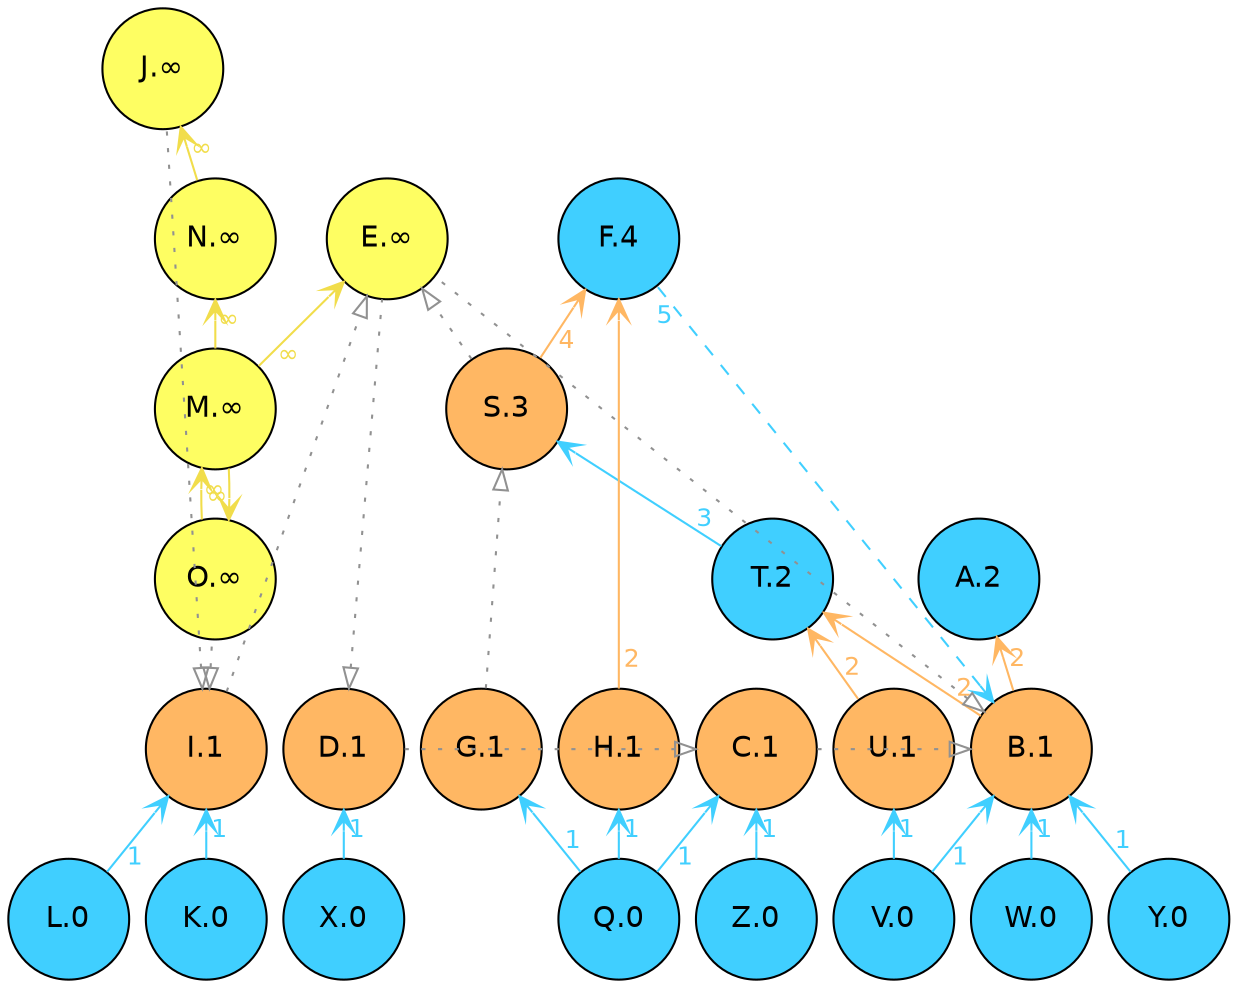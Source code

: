 digraph {
graph[layout=neato overlap=false] 
node [fontname = "helvetica"  shape=circle fixedsize=true width=0.8, height=0.8] 
  edge [fontname = "helvetica"] 
 rankdir=BT  // Node defaults can be set here if needed
    "A" [style="filled" fillcolor="#40cfff" label="A.2" fontsize=14 pos="7.3889,3.0139!"]
    "F" [style="filled" fillcolor="#40cfff" label="F.4" fontsize=14 pos="4.625,5.625!"]
    "K" [style="filled" fillcolor="#40cfff" label="K.0" fontsize=14 pos="1.4583,0.40278!"]
    "L" [style="filled" fillcolor="#40cfff" label="L.0" fontsize=14 pos="0.40278,0.40278!"]
    "Q" [style="filled" fillcolor="#40cfff" label="Q.0" fontsize=14 pos="4.625,0.40278!"]
    "T" [style="filled" fillcolor="#40cfff" label="T.2" fontsize=14 pos="5.8056,3.0139!"]
    "V" [style="filled" fillcolor="#40cfff" label="V.0" fontsize=14 pos="6.7361,0.40278!"]
    "W" [style="filled" fillcolor="#40cfff" label="W.0" fontsize=14 pos="7.7917,0.40278!"]
    "X" [style="filled" fillcolor="#40cfff" label="X.0" fontsize=14 pos="2.5139,0.40278!"]
    "Y" [style="filled" fillcolor="#40cfff" label="Y.0" fontsize=14 pos="8.8472,0.40278!"]
    "Z" [style="filled" fillcolor="#40cfff" label="Z.0" fontsize=14 pos="5.6806,0.40278!"]
    "E" [style="filled" fillcolor="#FEFE62" label="E.∞" fontsize=14 pos="2.8472,5.625!"]
    "J" [style="filled" fillcolor="#FEFE62" label="J.∞" fontsize=14 pos="1.125,6.9306!"]
    "M" [style="filled" fillcolor="#FEFE62" label="M.∞" fontsize=14 pos="1.5278,4.3194!"]
    "N" [style="filled" fillcolor="#FEFE62" label="N.∞" fontsize=14 pos="1.5278,5.625!"]
    "O" [style="filled" fillcolor="#FEFE62" label="O.∞" fontsize=14 pos="1.5278,3.0139!"]
    "B" [style="filled" fillcolor="#ffb763" label="B.1" fontsize=14 pos="7.7917,1.7083!"]
    "C" [style="filled" fillcolor="#ffb763" label="C.1" fontsize=14 pos="5.6806,1.7083!"]
    "D" [style="filled" fillcolor="#ffb763" label="D.1" fontsize=14 pos="2.5139,1.7083!"]
    "G" [style="filled" fillcolor="#ffb763" label="G.1" fontsize=14 pos="3.5694,1.7083!"]
    "H" [style="filled" fillcolor="#ffb763" label="H.1" fontsize=14 pos="4.625,1.7083!"]
    "I" [style="filled" fillcolor="#ffb763" label="I.1" fontsize=14 pos="1.4583,1.7083!"]
    "S" [style="filled" fillcolor="#ffb763" label="S.3" fontsize=14 pos="3.7639,4.3194!"]
    "U" [style="filled" fillcolor="#ffb763" label="U.1" fontsize=14 pos="6.7361,1.7083!"]
    edge[labeldistance=1.5 fontsize=12]
    "B" -> "A" [color="#ffb763" style="solid"fontcolor="#ffb763"arrowtail="vee"arrowhead="vee"taillabel="2"]
    "B" -> "T" [color="#ffb763" style="solid"fontcolor="#ffb763"arrowtail="vee"arrowhead="vee"taillabel="2"]
    "C" -> "B" [color="#919191" style="dotted"fontcolor="#919191"arrowtail="onormal"arrowhead="onormal"taillabel=""]
    "D" -> "C" [color="#919191" style="dotted"fontcolor="#919191"arrowtail="onormal"arrowhead="onormal"taillabel=""]
    "B" -> "E" [dir=back color="#919191" style= "dotted"fontcolor="#919191"arrowtail="onormal"arrowhead="onormal"headlabel=""]
    "D" -> "E" [dir=back color="#919191" style= "dotted"fontcolor="#919191"arrowtail="onormal"arrowhead="onormal"headlabel=""]
    "B" -> "F" [dir=back color="#40cfff" style= "dashed"fontcolor="#40cfff"arrowtail="vee"arrowhead="vee"headlabel="5"]
    "G" -> "S" [color="#919191" style="dotted"fontcolor="#919191"arrowtail="onormal"arrowhead="onormal"taillabel=""]
    "H" -> "F" [color="#ffb763" style="solid"fontcolor="#ffb763"arrowtail="vee"arrowhead="vee"taillabel="2"]
    "I" -> "E" [color="#919191" style="dotted"fontcolor="#919191"arrowtail="onormal"arrowhead="onormal"taillabel=""]
    "I" -> "J" [dir=back color="#919191" style= "dotted"fontcolor="#919191"arrowtail="onormal"arrowhead="onormal"headlabel=""]
    "K" -> "I" [color="#40cfff" style="solid"fontcolor="#40cfff"arrowtail="vee"arrowhead="vee"taillabel="1"]
    "L" -> "I" [color="#40cfff" style="solid"fontcolor="#40cfff"arrowtail="vee"arrowhead="vee"taillabel="1"]
    "M" -> "E" [color="#f1dd4b" style="solid"fontcolor="#f1dd4b"arrowtail="vee"arrowhead="vee"taillabel="∞"]
    "M" -> "O" [color="#f1dd4b" style="solid"fontcolor="#f1dd4b"arrowtail="vee"arrowhead="vee"taillabel="∞"]
    "M" -> "N" [color="#f1dd4b" style="solid"fontcolor="#f1dd4b"arrowtail="vee"arrowhead="vee"taillabel="∞"]
    "N" -> "J" [color="#f1dd4b" style="solid"fontcolor="#f1dd4b"arrowtail="vee"arrowhead="vee"taillabel="∞"]
    "I" -> "O" [dir=back color="#919191" style= "dotted"fontcolor="#919191"arrowtail="onormal"arrowhead="onormal"headlabel=""]
    "O" -> "M" [color="#f1dd4b" style="solid"fontcolor="#f1dd4b"arrowtail="vee"arrowhead="vee"taillabel="∞"]
    "Q" -> "G" [color="#40cfff" style="solid"fontcolor="#40cfff"arrowtail="vee"arrowhead="vee"taillabel="1"]
    "Q" -> "H" [color="#40cfff" style="solid"fontcolor="#40cfff"arrowtail="vee"arrowhead="vee"taillabel="1"]
    "Q" -> "C" [color="#40cfff" style="solid"fontcolor="#40cfff"arrowtail="vee"arrowhead="vee"taillabel="1"]
    "S" -> "E" [color="#919191" style="dotted"fontcolor="#919191"arrowtail="onormal"arrowhead="onormal"taillabel=""]
    "S" -> "F" [color="#ffb763" style="solid"fontcolor="#ffb763"arrowtail="vee"arrowhead="vee"taillabel="4"]
    "T" -> "S" [color="#40cfff" style="solid"fontcolor="#40cfff"arrowtail="vee"arrowhead="vee"taillabel="3"]
    "U" -> "T" [color="#ffb763" style="solid"fontcolor="#ffb763"arrowtail="vee"arrowhead="vee"taillabel="2"]
    "V" -> "B" [color="#40cfff" style="solid"fontcolor="#40cfff"arrowtail="vee"arrowhead="vee"taillabel="1"]
    "V" -> "U" [color="#40cfff" style="solid"fontcolor="#40cfff"arrowtail="vee"arrowhead="vee"taillabel="1"]
    "W" -> "B" [color="#40cfff" style="solid"fontcolor="#40cfff"arrowtail="vee"arrowhead="vee"taillabel="1"]
    "X" -> "D" [color="#40cfff" style="solid"fontcolor="#40cfff"arrowtail="vee"arrowhead="vee"taillabel="1"]
    "Y" -> "B" [color="#40cfff" style="solid"fontcolor="#40cfff"arrowtail="vee"arrowhead="vee"taillabel="1"]
    "Z" -> "C" [color="#40cfff" style="solid"fontcolor="#40cfff"arrowtail="vee"arrowhead="vee"taillabel="1"]
    {rank = min K L Q V W X Y Z}
}